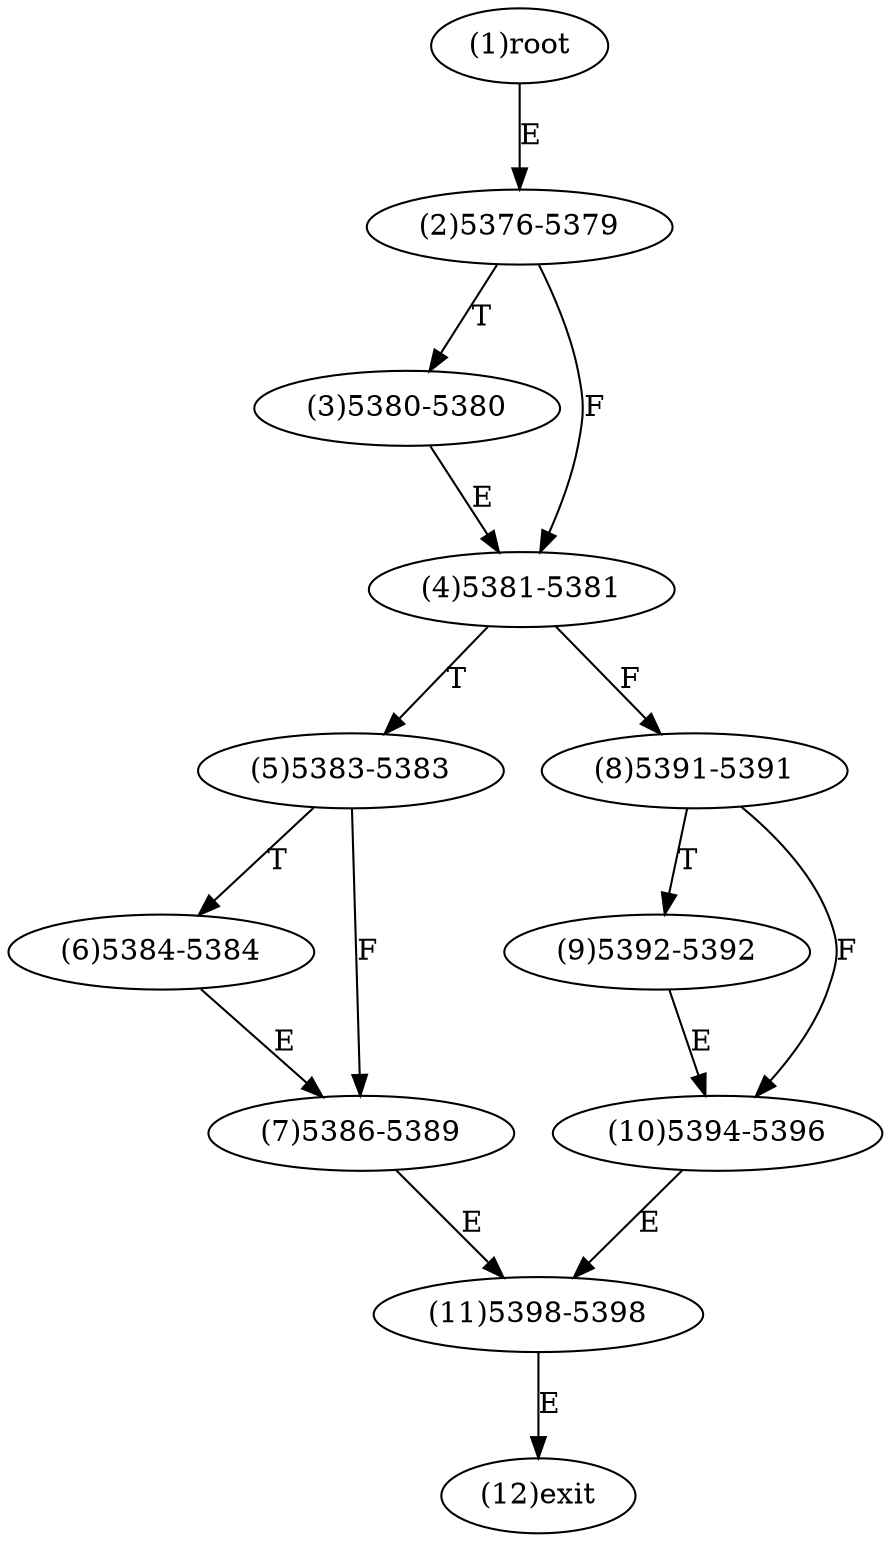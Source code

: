 digraph "" { 
1[ label="(1)root"];
2[ label="(2)5376-5379"];
3[ label="(3)5380-5380"];
4[ label="(4)5381-5381"];
5[ label="(5)5383-5383"];
6[ label="(6)5384-5384"];
7[ label="(7)5386-5389"];
8[ label="(8)5391-5391"];
9[ label="(9)5392-5392"];
10[ label="(10)5394-5396"];
11[ label="(11)5398-5398"];
12[ label="(12)exit"];
1->2[ label="E"];
2->4[ label="F"];
2->3[ label="T"];
3->4[ label="E"];
4->8[ label="F"];
4->5[ label="T"];
5->7[ label="F"];
5->6[ label="T"];
6->7[ label="E"];
7->11[ label="E"];
8->10[ label="F"];
8->9[ label="T"];
9->10[ label="E"];
10->11[ label="E"];
11->12[ label="E"];
}